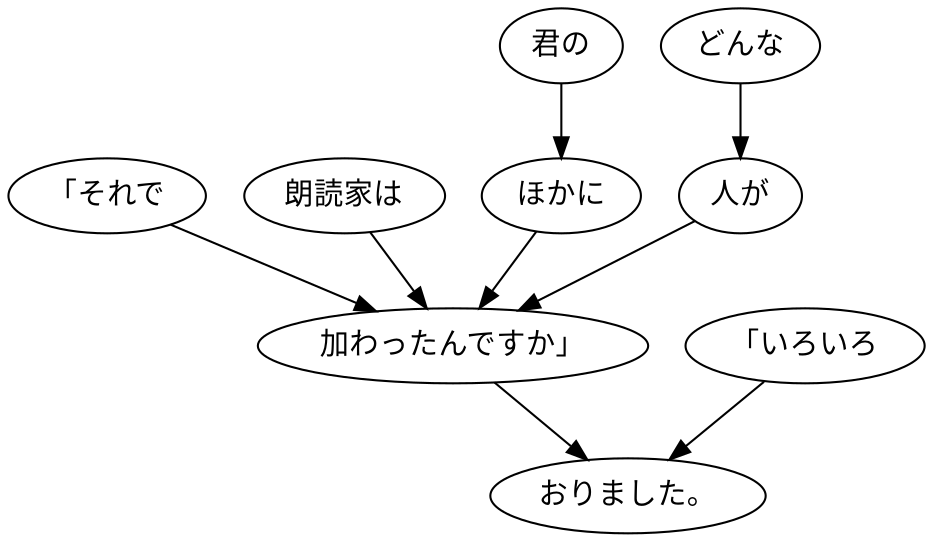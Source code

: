 digraph graph820 {
	node0 [label="「それで"];
	node1 [label="朗読家は"];
	node2 [label="君の"];
	node3 [label="ほかに"];
	node4 [label="どんな"];
	node5 [label="人が"];
	node6 [label="加わったんですか」"];
	node7 [label="「いろいろ"];
	node8 [label="おりました。"];
	node0 -> node6;
	node1 -> node6;
	node2 -> node3;
	node3 -> node6;
	node4 -> node5;
	node5 -> node6;
	node6 -> node8;
	node7 -> node8;
}
